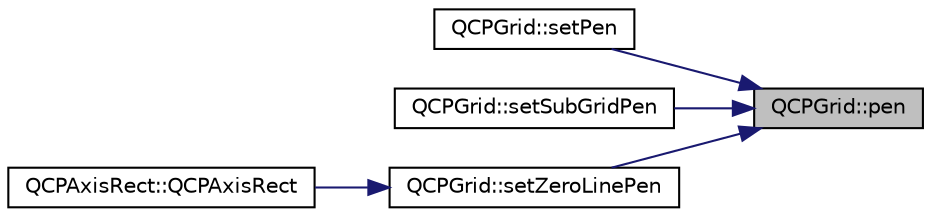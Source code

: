 digraph "QCPGrid::pen"
{
 // LATEX_PDF_SIZE
  edge [fontname="Helvetica",fontsize="10",labelfontname="Helvetica",labelfontsize="10"];
  node [fontname="Helvetica",fontsize="10",shape=record];
  rankdir="RL";
  Node1 [label="QCPGrid::pen",height=0.2,width=0.4,color="black", fillcolor="grey75", style="filled", fontcolor="black",tooltip=" "];
  Node1 -> Node2 [dir="back",color="midnightblue",fontsize="10",style="solid",fontname="Helvetica"];
  Node2 [label="QCPGrid::setPen",height=0.2,width=0.4,color="black", fillcolor="white", style="filled",URL="$classQCPGrid.html#aa05ab9816ffb440908171e45e833b593",tooltip=" "];
  Node1 -> Node3 [dir="back",color="midnightblue",fontsize="10",style="solid",fontname="Helvetica"];
  Node3 [label="QCPGrid::setSubGridPen",height=0.2,width=0.4,color="black", fillcolor="white", style="filled",URL="$classQCPGrid.html#a9edd3593f384d1f0b0202a39cef4453d",tooltip=" "];
  Node1 -> Node4 [dir="back",color="midnightblue",fontsize="10",style="solid",fontname="Helvetica"];
  Node4 [label="QCPGrid::setZeroLinePen",height=0.2,width=0.4,color="black", fillcolor="white", style="filled",URL="$classQCPGrid.html#a209f40fdb252397b418b82d3494d8ea0",tooltip=" "];
  Node4 -> Node5 [dir="back",color="midnightblue",fontsize="10",style="solid",fontname="Helvetica"];
  Node5 [label="QCPAxisRect::QCPAxisRect",height=0.2,width=0.4,color="black", fillcolor="white", style="filled",URL="$classQCPAxisRect.html#a60b31dece805462c1b82eea2e69ba042",tooltip=" "];
}
